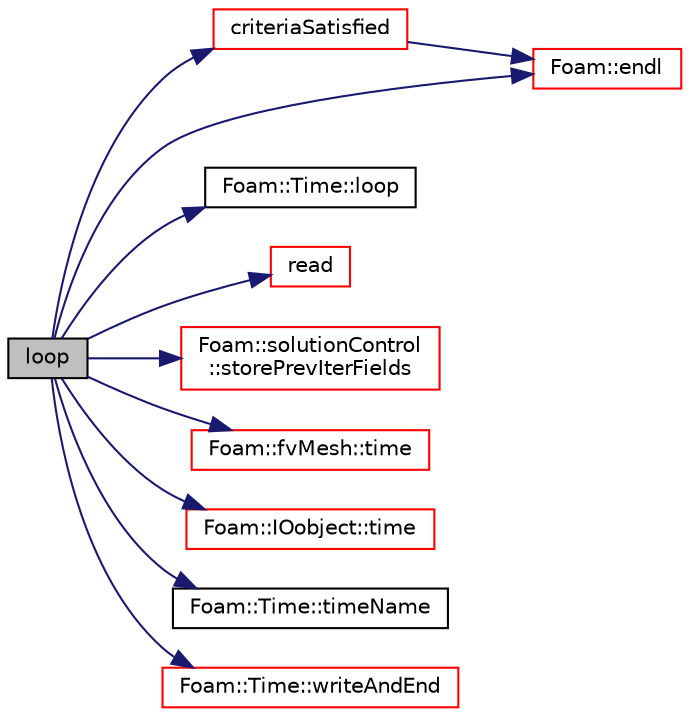 digraph "loop"
{
  bgcolor="transparent";
  edge [fontname="Helvetica",fontsize="10",labelfontname="Helvetica",labelfontsize="10"];
  node [fontname="Helvetica",fontsize="10",shape=record];
  rankdir="LR";
  Node1 [label="loop",height=0.2,width=0.4,color="black", fillcolor="grey75", style="filled", fontcolor="black"];
  Node1 -> Node2 [color="midnightblue",fontsize="10",style="solid",fontname="Helvetica"];
  Node2 [label="criteriaSatisfied",height=0.2,width=0.4,color="red",URL="$a02307.html#a2ccaff4c460a7c2f5a7ed00ac8aec76d",tooltip="Return true if all convergence checks are satisfied. "];
  Node2 -> Node3 [color="midnightblue",fontsize="10",style="solid",fontname="Helvetica"];
  Node3 [label="Foam::endl",height=0.2,width=0.4,color="red",URL="$a10733.html#a2db8fe02a0d3909e9351bb4275b23ce4",tooltip="Add newline and flush stream. "];
  Node1 -> Node3 [color="midnightblue",fontsize="10",style="solid",fontname="Helvetica"];
  Node1 -> Node4 [color="midnightblue",fontsize="10",style="solid",fontname="Helvetica"];
  Node4 [label="Foam::Time::loop",height=0.2,width=0.4,color="black",URL="$a02610.html#adf77b77054c2d4c23b70556fe767f23e",tooltip="Return true if run should continue and if so increment time. "];
  Node1 -> Node5 [color="midnightblue",fontsize="10",style="solid",fontname="Helvetica"];
  Node5 [label="read",height=0.2,width=0.4,color="red",URL="$a02307.html#aaa936da334e29618ece019bd8a9aa06f",tooltip="Read controls from fvSolution dictionary. "];
  Node1 -> Node6 [color="midnightblue",fontsize="10",style="solid",fontname="Helvetica"];
  Node6 [label="Foam::solutionControl\l::storePrevIterFields",height=0.2,width=0.4,color="red",URL="$a02380.html#aa9e2b35160e5ebb024b04483ba6a1e2b",tooltip="Store previous iteration fields. "];
  Node1 -> Node7 [color="midnightblue",fontsize="10",style="solid",fontname="Helvetica"];
  Node7 [label="Foam::fvMesh::time",height=0.2,width=0.4,color="red",URL="$a00876.html#a48fcf6de2789aff6b430b5fc1a05693f",tooltip="Return the top-level database. "];
  Node1 -> Node8 [color="midnightblue",fontsize="10",style="solid",fontname="Helvetica"];
  Node8 [label="Foam::IOobject::time",height=0.2,width=0.4,color="red",URL="$a01179.html#ab5a56b597db315d880e81c09a4341244",tooltip="Return time. "];
  Node1 -> Node9 [color="midnightblue",fontsize="10",style="solid",fontname="Helvetica"];
  Node9 [label="Foam::Time::timeName",height=0.2,width=0.4,color="black",URL="$a02610.html#a5ae6a110de1b22323e19a46943c7f0c1",tooltip="Return time name of given scalar time. "];
  Node1 -> Node10 [color="midnightblue",fontsize="10",style="solid",fontname="Helvetica"];
  Node10 [label="Foam::Time::writeAndEnd",height=0.2,width=0.4,color="red",URL="$a02610.html#a17ef6f7300e1cea72c104e58aa762c62",tooltip="Write the objects now (not at end of iteration) and end the run. "];
}
